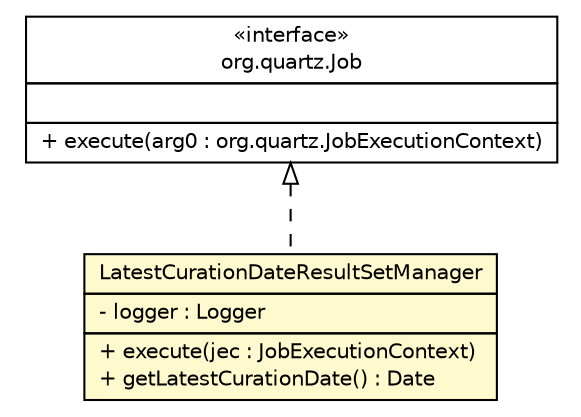 #!/usr/local/bin/dot
#
# Class diagram 
# Generated by UmlGraph version 4.8 (http://www.spinellis.gr/sw/umlgraph)
#

digraph G {
	edge [fontname="Helvetica",fontsize=10,labelfontname="Helvetica",labelfontsize=10];
	node [fontname="Helvetica",fontsize=10,shape=plaintext];
	// gov.nih.nci.ncia.resultset.LatestCurationDateResultSetManager
	c52208 [label=<<table border="0" cellborder="1" cellspacing="0" cellpadding="2" port="p" bgcolor="lemonChiffon" href="./LatestCurationDateResultSetManager.html">
		<tr><td><table border="0" cellspacing="0" cellpadding="1">
			<tr><td> LatestCurationDateResultSetManager </td></tr>
		</table></td></tr>
		<tr><td><table border="0" cellspacing="0" cellpadding="1">
			<tr><td align="left"> - logger : Logger </td></tr>
		</table></td></tr>
		<tr><td><table border="0" cellspacing="0" cellpadding="1">
			<tr><td align="left"> + execute(jec : JobExecutionContext) </td></tr>
			<tr><td align="left"> + getLatestCurationDate() : Date </td></tr>
		</table></td></tr>
		</table>>, fontname="Helvetica", fontcolor="black", fontsize=10.0];
	//gov.nih.nci.ncia.resultset.LatestCurationDateResultSetManager implements org.quartz.Job
	c52281:p -> c52208:p [dir=back,arrowtail=empty,style=dashed];
	// org.quartz.Job
	c52281 [label=<<table border="0" cellborder="1" cellspacing="0" cellpadding="2" port="p" href="http://java.sun.com/j2se/1.4.2/docs/api/org/quartz/Job.html">
		<tr><td><table border="0" cellspacing="0" cellpadding="1">
			<tr><td> &laquo;interface&raquo; </td></tr>
			<tr><td> org.quartz.Job </td></tr>
		</table></td></tr>
		<tr><td><table border="0" cellspacing="0" cellpadding="1">
			<tr><td align="left">  </td></tr>
		</table></td></tr>
		<tr><td><table border="0" cellspacing="0" cellpadding="1">
			<tr><td align="left"> + execute(arg0 : org.quartz.JobExecutionContext) </td></tr>
		</table></td></tr>
		</table>>, fontname="Helvetica", fontcolor="black", fontsize=10.0];
}

